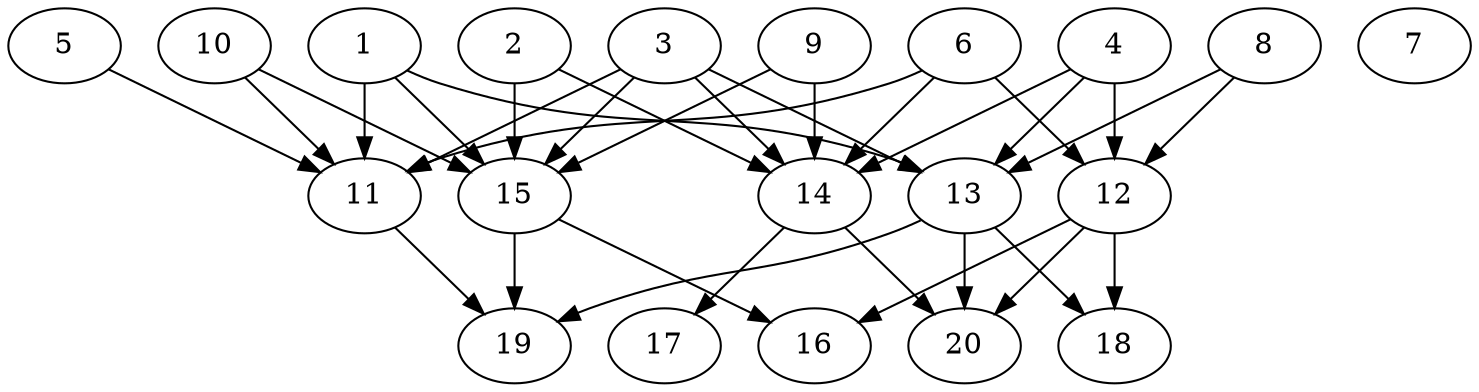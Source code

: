 // DAG automatically generated by daggen at Wed Jul 24 21:21:55 2019
// ./daggen --dot -n 20 --ccr 0.4 --fat 0.8 --regular 0.5 --density 0.6 --mindata 5242880 --maxdata 52428800 
digraph G {
  1 [size="15644160", alpha="0.00", expect_size="6257664"] 
  1 -> 11 [size ="6257664"]
  1 -> 13 [size ="6257664"]
  1 -> 15 [size ="6257664"]
  2 [size="39400960", alpha="0.19", expect_size="15760384"] 
  2 -> 14 [size ="15760384"]
  2 -> 15 [size ="15760384"]
  3 [size="116771840", alpha="0.03", expect_size="46708736"] 
  3 -> 11 [size ="46708736"]
  3 -> 13 [size ="46708736"]
  3 -> 14 [size ="46708736"]
  3 -> 15 [size ="46708736"]
  4 [size="117544960", alpha="0.09", expect_size="47017984"] 
  4 -> 12 [size ="47017984"]
  4 -> 13 [size ="47017984"]
  4 -> 14 [size ="47017984"]
  5 [size="97710080", alpha="0.03", expect_size="39084032"] 
  5 -> 11 [size ="39084032"]
  6 [size="46220800", alpha="0.02", expect_size="18488320"] 
  6 -> 11 [size ="18488320"]
  6 -> 12 [size ="18488320"]
  6 -> 14 [size ="18488320"]
  7 [size="96394240", alpha="0.08", expect_size="38557696"] 
  8 [size="27153920", alpha="0.16", expect_size="10861568"] 
  8 -> 12 [size ="10861568"]
  8 -> 13 [size ="10861568"]
  9 [size="57428480", alpha="0.07", expect_size="22971392"] 
  9 -> 14 [size ="22971392"]
  9 -> 15 [size ="22971392"]
  10 [size="87352320", alpha="0.09", expect_size="34940928"] 
  10 -> 11 [size ="34940928"]
  10 -> 15 [size ="34940928"]
  11 [size="42631680", alpha="0.18", expect_size="17052672"] 
  11 -> 19 [size ="17052672"]
  12 [size="43704320", alpha="0.02", expect_size="17481728"] 
  12 -> 16 [size ="17481728"]
  12 -> 18 [size ="17481728"]
  12 -> 20 [size ="17481728"]
  13 [size="37675520", alpha="0.08", expect_size="15070208"] 
  13 -> 18 [size ="15070208"]
  13 -> 19 [size ="15070208"]
  13 -> 20 [size ="15070208"]
  14 [size="52751360", alpha="0.19", expect_size="21100544"] 
  14 -> 17 [size ="21100544"]
  14 -> 20 [size ="21100544"]
  15 [size="107778560", alpha="0.01", expect_size="43111424"] 
  15 -> 16 [size ="43111424"]
  15 -> 19 [size ="43111424"]
  16 [size="122987520", alpha="0.02", expect_size="49195008"] 
  17 [size="16368640", alpha="0.00", expect_size="6547456"] 
  18 [size="65525760", alpha="0.05", expect_size="26210304"] 
  19 [size="43655680", alpha="0.10", expect_size="17462272"] 
  20 [size="86986240", alpha="0.04", expect_size="34794496"] 
}
